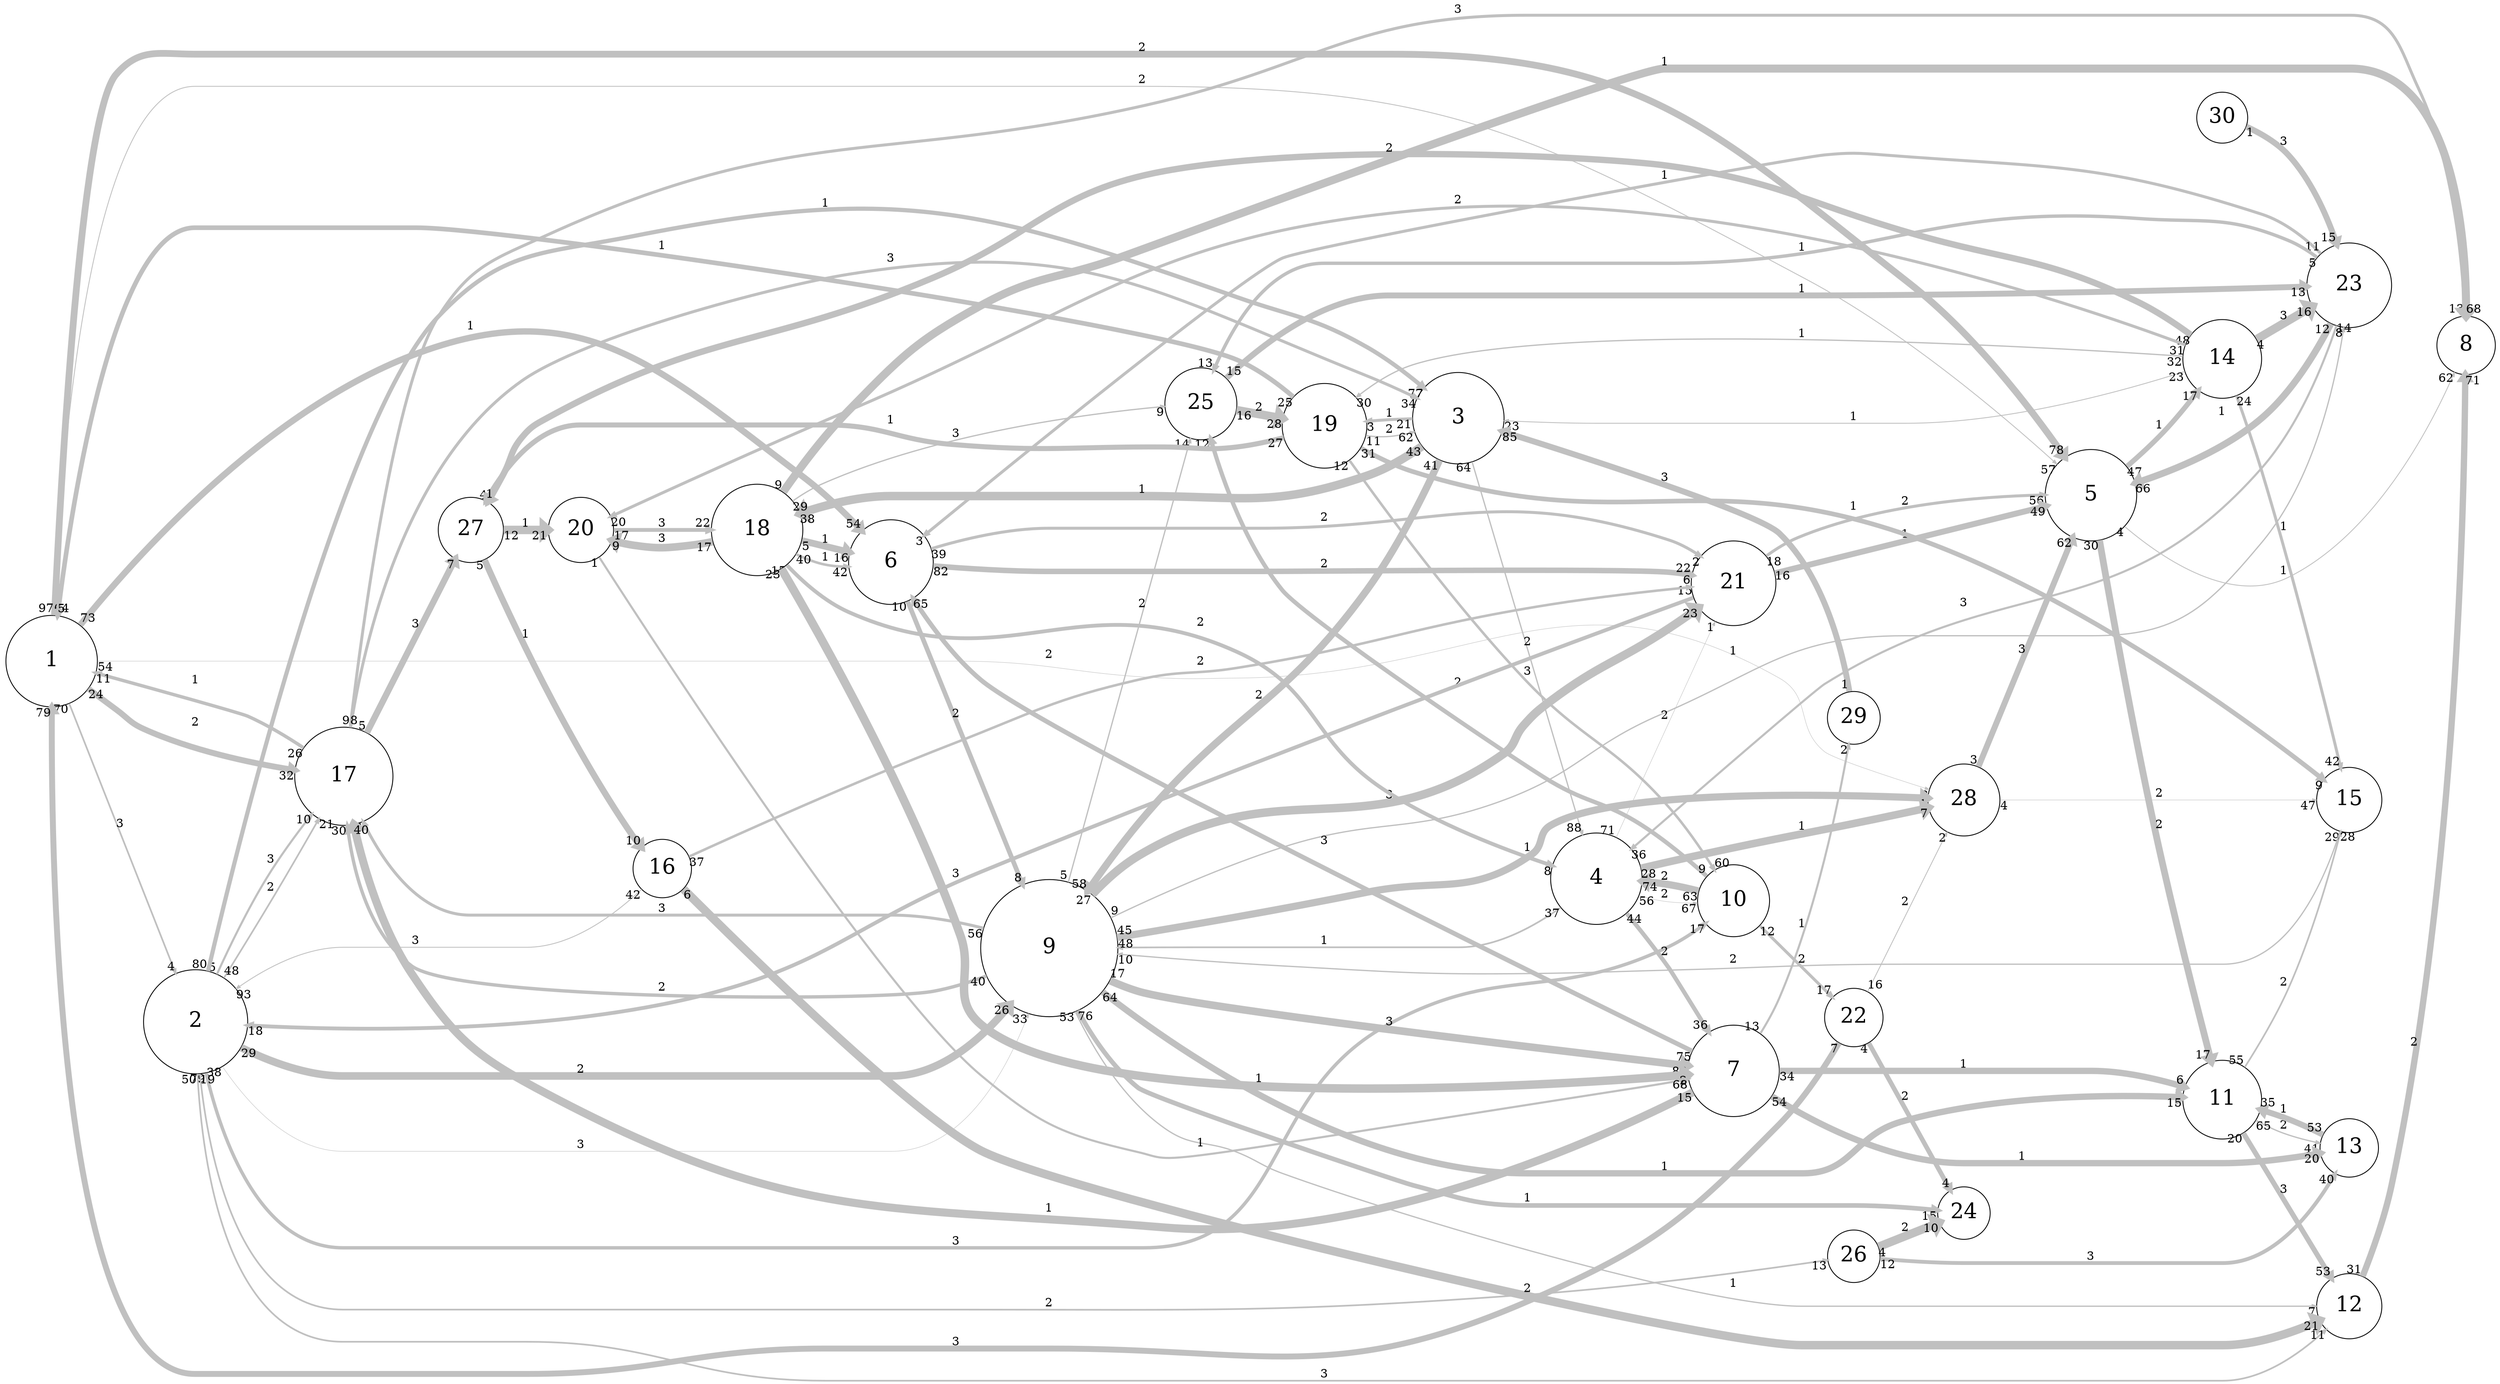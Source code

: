 digraph "" {
	graph [bb="0,0,2737.6,1688.5",
		overlap=false,
		rankdir=LR,
		ratio=0.5,
		scale=1,
		splines=spline
	];
	node [fontsize=25,
		label="\N",
		shape=circle
	];
	edge [arrowsize=0.5,
		splines=true
	];
	0	[height=1.5,
		label=1,
		pos="53.607,837",
		width=1.5];
	1	[height=1.7143,
		label=2,
		pos="212.61,500",
		width=1.7143];
	0 -> 1	[key=0,
		capacity=3,
		color=grey,
		from_pd=69,
		head_lp="188.99,564.05",
		headlabel=4,
		label=3,
		lp="129.61,687.25",
		penwidth=2.0,
		pos="e,185.61,555.8 77.436,788 105.17,728.46 152.01,627.93 182.36,562.78",
		pt=17,
		tail_lp="70.686,779.75",
		taillabel=70,
		to_pd=3];
	4	[height=1.5,
		label=5,
		pos="2292.6,742",
		width=1.5];
	0 -> 4	[key=0,
		capacity=2,
		color=grey,
		from_pd=96,
		head_lp="2234.2,750.42",
		headlabel=78,
		label=2,
		lp="1254.6,869.25",
		penwidth=8.0,
		pos="e,2240.9,758.67 108.02,837 138.39,837 177.13,837 211.61,837 211.61,837 211.61,837 574.61,837 657.42,837 678.14,841.85 760.32,852 \
827.61,860.31 843.19,877.16 910.98,876 1185.8,871.28 1254.2,850.93 1529,855 1651.9,856.82 1683.5,874.22 1805.6,860 1960.9,841.93 \
2138.1,790.91 2229.7,762.22",
		pt=5,
		tail_lp="114.77,828.75",
		taillabel=97,
		to_pd=77];
	0 -> 4	[key=1,
		capacity=2,
		color=grey,
		from_pd=63,
		head_lp="2260.5,685.58",
		headlabel=57,
		label=2,
		lp="1254.6,77.25",
		penwidth=1.0,
		pos="e,2267.2,693.83 53.941,782.63 53.21,605.29 62.922,55 211.61,55 211.61,55 211.61,55 908.61,55 1185.5,55 1256.5,62.608 1529,112 1722.9,\
147.15 1826.3,81.23 1956.6,229 1967.6,241.46 1986.9,513.47 1998.9,525 2030.6,555.59 2160.1,520.49 2196,546 2232.1,571.62 2219.3,\
596.21 2238.6,636 2246.9,653.04 2256.1,671.54 2264.4,688.24",
		pt=19,
		tail_lp="47.191,774.38",
		taillabel=64,
		to_pd=56];
	5	[height=1.3929,
		label=6,
		pos="978.61,715",
		width=1.3929];
	0 -> 5	[key=0,
		capacity=1,
		color=grey,
		from_pd=72,
		head_lp="974.47,657.54",
		headlabel=54,
		label=1,
		lp="513.61,243.25",
		penwidth=7.5,
		pos="e,967.72,665.79 58.977,782.94 67.32,701.99 90.435,546.24 150.89,429 223.96,287.31 293.18,235 452.61,235 452.61,235 452.61,235 634.61,\
235 692.49,235 715.71,232.12 760.32,269 883.12,370.51 941.9,558.19 965.07,654.51",
		pt=6,
		tail_lp="65.727,774.69",
		taillabel=73,
		to_pd=53];
	16	[height=1.6071,
		label=17,
		pos="374.61,1178",
		width=1.6071];
	0 -> 16	[key=0,
		capacity=2,
		color=grey,
		from_pd=23,
		head_lp="312,1186.6",
		headlabel=32,
		label=2,
		lp="212.61,1214.2",
		penwidth=7.0,
		pos="e,318.75,1194.9 59.388,890.95 67.881,974.38 88.373,1129.2 126.23,1168 171.98,1214.9 251.01,1209.5 307.43,1197.4",
		pt=7,
		tail_lp="66.138,899.2",
		taillabel=24,
		to_pd=31];
	27	[height=1.1786,
		label=28,
		pos="2153.6,982",
		width=1.1786];
	0 -> 27	[key=0,
		capacity=2,
		color=grey,
		from_pd=53,
		head_lp="2109,985.58",
		headlabel=8,
		label=2,
		lp="1152.6,1158.2",
		penwidth=0.5,
		pos="e,2112.4,993.83 95.128,871.65 180.57,942.16 388.38,1100.4 595.04,1157 628.1,1166.1 637.89,1157.3 672.18,1157 849.73,1155.3 894.06,\
1151.6 1071.6,1149.5 1089.1,1149.3 1368.6,1149.9 1386,1148 1663.8,1117.6 1988.9,1029.2 2106.9,995.4",
		pt=20,
		tail_lp="101.88,863.4",
		taillabel=54,
		to_pd=7];
	1 -> 16	[key=0,
		capacity=3,
		color=grey,
		from_pd=4,
		head_lp="361.49,1114.9",
		headlabel=10,
		label=3,
		lp="295.61,944.25",
		penwidth=2.5,
		pos="e,354.74,1123.1 223.03,561.14 236.04,642.33 261.43,789.92 292.23,914 309.48,983.48 334.28,1061.7 351.96,1114.8",
		pt=16,
		tail_lp="226.41,569.39",
		taillabel=5,
		to_pd=9];
	1 -> 16	[key=1,
		capacity=2,
		color=grey,
		from_pd=47,
		head_lp="353.59,1113.5",
		headlabel=21,
		label=2,
		lp="295.61,868.25",
		penwidth=2.0,
		pos="e,360.34,1121.8 227.81,560.17 257.88,687.59 327.74,983.64 358.55,1114.2",
		pt=17,
		tail_lp="234.56,568.42",
		taillabel=48,
		to_pd=20];
	2	[height=1.5,
		label=3,
		pos="1600.6,1364",
		width=1.5];
	1 -> 2	[key=0,
		capacity=1,
		color=grey,
		from_pd=79,
		head_lp="1539.6,1351",
		headlabel=77,
		label=1,
		lp="907.61,1554.2",
		penwidth=5.0,
		pos="e,1546.4,1359.3 219.64,561.67 235.16,716.23 277.96,1116.9 316.75,1245 363,1397.8 353,1546 512.61,1546 512.61,1546 512.61,1546 908.61,\
1546 962.54,1546 976.83,1543.6 1028.7,1529 1203.8,1479.8 1226.7,1405.1 1404.5,1367 1447.4,1357.8 1497,1357.1 1535.4,1358.7",
		pt=11,
		tail_lp="212.89,569.92",
		taillabel=80,
		to_pd=76];
	8	[height=2.25,
		label=9,
		pos="1152.6,733",
		width=2.25];
	1 -> 8	[key=0,
		capacity=2,
		color=grey,
		from_pd=28,
		head_lp="1136.4,646.84",
		headlabel=26,
		label=2,
		lp="633.61,508.25",
		penwidth=9.0,
		pos="e,1129.6,655.09 274.77,500 304.58,500 340.97,500 373.61,500 373.61,500 373.61,500 979.61,500 1054.1,500 1100,578.06 1125.4,643.82",
		pt=3,
		tail_lp="281.52,491.75",
		taillabel=29,
		to_pd=25];
	1 -> 8	[key=1,
		capacity=3,
		color=grey,
		from_pd=37,
		head_lp="1098.5,658.98",
		headlabel=33,
		label=3,
		lp="633.61,603.25",
		penwidth=0.5,
		pos="e,1105.2,667.23 257.16,543.05 287.26,568.19 329.67,595 373.61,595 373.61,595 373.61,595 979.61,595 1028.2,595 1070.8,628.88 1101.5,\
663.07",
		pt=20,
		tail_lp="250.41,551.3",
		taillabel=38,
		to_pd=32];
	9	[height=1.1786,
		label=10,
		pos="1902.6,769",
		width=1.1786];
	1 -> 9	[key=0,
		capacity=3,
		color=grey,
		from_pd=78,
		head_lp="1881.6,728.5",
		headlabel=17,
		label=3,
		lp="1050.6,375.25",
		penwidth=4.0,
		pos="e,1874.9,736.75 246.29,448.19 274.75,410.12 319.82,365 373.61,365 373.61,365 373.61,365 979.61,365 1101.5,365 1131.7,379 1253.6,\
379 1253.6,379 1253.6,379 1455.6,379 1560.9,379 1783.1,628.55 1867.8,728.41",
		pt=13,
		tail_lp="239.54,439.94",
		taillabel=79,
		to_pd=16];
	11	[height=1.0714,
		label=12,
		pos="2575.6,164",
		width=1.0714];
	1 -> 11	[key=0,
		capacity=3,
		color=grey,
		from_pd=49,
		head_lp="2555.7,119.35",
		headlabel=11,
		label=3,
		lp="1454.6,8.25",
		penwidth=2.0,
		pos="e,2562.4,127.6 214.31,437.87 218.71,361.34 238.28,232.79 316.75,162 336.33,144.33 946.99,0 1253.6,0 1253.6,0 1253.6,0 2436.6,0 2499.6,\
0 2539.6,71.733 2559.5,120.32",
		pt=17,
		tail_lp="207.56,429.62",
		taillabel=50,
		to_pd=10];
	25	[height=0.85714,
		label=26,
		pos="2033.6,485",
		width=0.85714];
	1 -> 25	[key=0,
		capacity=2,
		color=grey,
		from_pd=18,
		head_lp="2023.7,445.64",
		headlabel=13,
		label=2,
		lp="1152.6,140.25",
		penwidth=2.0,
		pos="e,2030.4,453.89 236.07,442.77 250.32,408.96 270.18,365.87 292.23,330 371.86,200.48 420.57,134 572.61,134 572.61,134 572.61,134 908.61,\
134 1090.4,134 1135.8,126 1317.6,126 1317.6,126 1317.6,126 1526.6,126 1717.9,126 1809.8,20.399 1956.6,143 2002.8,181.62 2023,365.28 \
2029.8,446.37",
		pt=17,
		tail_lp="229.32,434.52",
		taillabel=19,
		to_pd=12];
	7	[height=0.96429,
		label=8,
		pos="2702.6,1144",
		width=0.96429];
	4 -> 7	[key=0,
		capacity=1,
		color=grey,
		from_pd=3,
		head_lp="2709.2,1101",
		headlabel=62,
		label=1,
		lp="2503.6,788.25",
		penwidth=1.0,
		pos="e,2702.5,1109.2 2346.7,744.98 2420.1,752.02 2551.9,775.65 2625.7,855 2690.2,924.18 2701.3,1041.3 2702.4,1103.1",
		pt=19,
		tail_lp="2350.1,736.73",
		taillabel=4,
		to_pd=61];
	10	[height=1.2857,
		label=11,
		pos="2435.6,909",
		width=1.2857];
	4 -> 10	[key=0,
		capacity=2,
		color=grey,
		from_pd=29,
		head_lp="2411.8,865.69",
		headlabel=17,
		label=2,
		lp="2368.6,839.25",
		penwidth=8.0,
		pos="e,2405,873.94 2328.1,782.85 2349.1,807.71 2375.9,839.45 2397.4,864.88",
		pt=5,
		tail_lp="2334.8,791.1",
		taillabel=30,
		to_pd=16];
	13	[height=1.2857,
		label=14,
		pos="2435.6,1353",
		width=1.2857];
	4 -> 13	[key=0,
		capacity=1,
		color=grey,
		from_pd=46,
		head_lp="2417.4,1299.6",
		headlabel=17,
		label=1,
		lp="2368.6,1074.2",
		penwidth=6.0,
		pos="e,2424.2,1307.9 2305.8,794.62 2332.2,909.03 2394.6,1179.6 2421.7,1297",
		pt=9,
		tail_lp="2312.5,802.87",
		taillabel=47,
		to_pd=16];
	5 -> 8	[key=0,
		capacity=2,
		color=grey,
		from_pd=9,
		head_lp="1068.4,716.4",
		headlabel=8,
		label=2,
		lp="1050.6,731.25",
		penwidth=5.5,
		pos="e,1071.8,724.65 1028.9,720.16 1038.9,721.21 1049.8,722.35 1060.8,723.5",
		pt=10,
		tail_lp="1035.6,711.91",
		taillabel=10,
		to_pd=7];
	20	[height=1.3929,
		label=21,
		pos="1902.6,490",
		width=1.3929];
	5 -> 20	[key=0,
		capacity=2,
		color=grey,
		from_pd=38,
		head_lp="1850.3,470.3",
		headlabel=2,
		label=2,
		lp="1454.6,448.25",
		penwidth=3.5,
		pos="e,1853.6,478.55 1007.4,673.67 1053.9,609.42 1154.3,489.84 1276.2,460 1479.9,410.1 1731.9,452.47 1843.6,476.37",
		pt=14,
		tail_lp="1000.7,665.42",
		taillabel=39,
		to_pd=1];
	5 -> 20	[key=1,
		capacity=2,
		color=grey,
		from_pd=81,
		head_lp="1853.6,454.33",
		headlabel=22,
		label=2,
		lp="1454.6,341.25",
		penwidth=6.5,
		pos="e,1860.4,462.58 987.4,665.59 998.11,612.05 1022,526.83 1071.6,471 1139.6,394.46 1178.4,395.55 1276.2,365 1436.7,314.82 1493.2,315.6 \
1654.6,363 1726.7,384.17 1802.5,426.6 1850.8,456.57",
		pt=8,
		tail_lp="994.15,657.34",
		taillabel=82,
		to_pd=21];
	16 -> 0	[key=0,
		capacity=1,
		color=grey,
		from_pd=25,
		head_lp="57.293,898.32",
		headlabel=11,
		label=1,
		lp="212.61,1147.2",
		penwidth=4.0,
		pos="e,64.043,890.07 319.76,1158.6 264.11,1135.9 178.25,1093.5 126.23,1031 95.133,993.64 76.895,941.53 66.612,900.72",
		pt=13,
		tail_lp="313.01,1150.3",
		taillabel=26,
		to_pd=10];
	16 -> 2	[key=0,
		capacity=3,
		color=grey,
		from_pd=8,
		head_lp="1582.5,1420.6",
		headlabel=34,
		label=3,
		lp="978.61,1516.2",
		penwidth=3.5,
		pos="e,1575.8,1412.4 377.97,1236.1 384.87,1320.5 411.41,1467 512.61,1467 512.61,1467 512.61,1467 726.61,1467 1072.5,1467 1193.7,1636.4 \
1504.7,1485 1532.6,1471.5 1554.6,1445.4 1570.4,1420.9",
		pt=14,
		tail_lp="374.6,1244.4",
		taillabel=9,
		to_pd=33];
	16 -> 7	[key=0,
		capacity=3,
		color=grey,
		from_pd=7,
		head_lp="2692.2,1187",
		headlabel=13,
		label=3,
		lp="1600.6,1680.2",
		penwidth=3.5,
		pos="e,2698.9,1178.7 417.56,1216.9 423.48,1224.3 428.79,1232.5 432.46,1241 481.39,1354.4 389.14,1507 512.61,1507 512.61,1507 512.61,1507 \
726.61,1507 809.93,1507 823.12,1547.9 904.23,1567 1241.1,1646.3 1329.6,1673 1675.6,1673 1675.6,1673 1675.6,1673 2576.6,1673 2639.1,\
1673 2637.6,1614.3 2650,1553 2676.3,1422 2691.7,1264.5 2698.1,1188.9",
		pt=14,
		tail_lp="414.18,1208.7",
		taillabel=8,
		to_pd=12];
	26	[height=1.0714,
		label=27,
		pos="513.61,1388",
		width=1.0714];
	16 -> 26	[key=0,
		capacity=3,
		color=grey,
		from_pd=4,
		head_lp="479,1356.8",
		headlabel=7,
		label=3,
		lp="453.61,1347.2",
		penwidth=7.5,
		pos="e,482.38,1365 395.77,1232.2 408.71,1263.1 427.36,1301.6 450.23,1332 456.99,1341 465.34,1349.6 473.71,1357.3",
		pt=6,
		tail_lp="399.14,1240.5",
		taillabel=5,
		to_pd=6];
	27 -> 4	[key=0,
		capacity=3,
		color=grey,
		from_pd=2,
		head_lp="2271.8,796.84",
		headlabel=62,
		label=3,
		lp="2217.6,885.25",
		penwidth=7.0,
		pos="e,2265,788.59 2175.6,945.29 2197.9,906.22 2233.4,843.92 2259.3,798.57",
		pt=7,
		tail_lp="2172.2,937.04",
		taillabel=3,
		to_pd=61];
	14	[height=1.0714,
		label=15,
		pos="2575.6,1453",
		width=1.0714];
	27 -> 14	[key=0,
		capacity=2,
		color=grey,
		from_pd=3,
		head_lp="2530.2,1443.5",
		headlabel=47,
		label=2,
		lp="2368.6,1403.2",
		penwidth=0.5,
		pos="e,2536.9,1451.7 2181,1014.8 2186.7,1023.3 2192.2,1032.6 2196,1042 2214,1085.8 2196.6,1103 2214.2,1147 2266.2,1276.7 2274.8,1328.1 \
2389.3,1408 2431.8,1437.6 2491.6,1447.9 2531.6,1451.3",
		pt=20,
		tail_lp="2177.6,1023",
		taillabel=4,
		to_pd=46];
	2 -> 8	[key=0,
		capacity=2,
		color=grey,
		from_pd=40,
		head_lp="1193.8,815.11",
		headlabel=58,
		label=2,
		lp="1382.6,1101.2",
		penwidth=8.5,
		pos="e,1187,806.86 1566.9,1321.2 1525.5,1267.2 1451.7,1172 1386,1092.5 1338.5,1035.1 1318.2,1027.5 1276.2,966 1244.2,919.19 1214.4,863.03 \
1192.2,817.58",
		pt=4,
		tail_lp="1573.7,1312.9",
		taillabel=41,
		to_pd=57];
	3	[height=1.5,
		label=4,
		pos="1751.6,797",
		width=1.5];
	2 -> 3	[key=0,
		capacity=2,
		color=grey,
		from_pd=63,
		head_lp="1729.7,857.51",
		headlabel=88,
		label=2,
		lp="1676.6,1095.2",
		penwidth=1.5,
		pos="e,1736.5,849.26 1615,1311.5 1629.3,1255.7 1652.7,1164.8 1673.2,1086.5 1694.2,1006.7 1718.9,914.71 1734.6,856.23",
		pt=18,
		tail_lp="1621.8,1303.3",
		taillabel=64,
		to_pd=87];
	17	[height=1.5,
		label=18,
		pos="831.61,1024",
		width=1.5];
	2 -> 17	[key=0,
		capacity=1,
		color=grey,
		from_pd=42,
		head_lp="887.07,1056.3",
		headlabel=38,
		label=1,
		lp="1254.6,1259.2",
		penwidth=10.0,
		pos="e,880.32,1048.1 1553.2,1337.9 1545.2,1334 1537,1330.2 1529,1327 1420.6,1284.2 1386.2,1295.5 1276.2,1257 1182.9,1224.4 1156.2,1221.1 \
1071.6,1170 1050.6,1157.3 1049,1148.9 1028.7,1135 984.42,1104.7 931.23,1075 891.43,1053.9",
		pt=1,
		tail_lp="1546.4,1329.6",
		taillabel=43,
		to_pd=37];
	18	[height=1.3929,
		label=19,
		pos="1454.6,1426",
		width=1.3929];
	2 -> 18	[key=0,
		capacity=1,
		color=grey,
		from_pd=20,
		head_lp="1490.7,1402.6",
		headlabel=3,
		label=1,
		lp="1525.6,1386.2",
		penwidth=3.5,
		pos="e,1494.1,1394.4 1546.7,1370.7 1538.3,1372.7 1529.9,1375.2 1522.2,1378.5 1515.6,1381.3 1508.9,1384.9 1502.6,1388.8",
		pt=14,
		tail_lp="1539.9,1379",
		taillabel=21,
		to_pd=2];
	8 -> 16	[key=0,
		capacity=3,
		color=grey,
		from_pd=55,
		head_lp="397.12,1117.7",
		headlabel=3,
		label=3,
		lp="725.61,910.25",
		penwidth=3.5,
		pos="e,400.5,1125.9 1091.1,785.79 1045.1,822.4 978.42,868.34 910.98,890 765.8,936.63 703.23,855.41 570.23,930 494.07,972.72 437.24,1058.5 \
405.23,1117.1",
		pt=14,
		tail_lp="1097.8,777.54",
		taillabel=56,
		to_pd=2];
	8 -> 16	[key=1,
		capacity=2,
		color=grey,
		from_pd=39,
		head_lp="378.87,1112.6",
		headlabel=30,
		label=2,
		lp="725.61,878.25",
		penwidth=4.0,
		pos="e,385.62,1120.8 1075.5,759.1 1060,764.19 1043.9,769.38 1028.7,774 580.08,910.83 515.59,899.09 475.04,938 427.01,984.08 401.31,1056.8 \
388.16,1110.1",
		pt=13,
		tail_lp="1068.7,767.35",
		taillabel=40,
		to_pd=29];
	8 -> 27	[key=0,
		capacity=1,
		color=grey,
		from_pd=44,
		head_lp="2108.9,962.94",
		headlabel=1,
		label=1,
		lp="1676.6,962.25",
		penwidth=8.5,
		pos="e,2112.2,971.19 1221.4,776.49 1231.2,782.05 1241.4,787.4 1251.2,792 1492.8,904.61 1560.1,961 1826.6,961 1826.6,961 1826.6,961 2034.6,\
961 2056.4,961 2080.2,964.53 2100.6,968.69",
		pt=4,
		tail_lp="1228.1,784.74",
		taillabel=45,
		to_pd=0];
	8 -> 11	[key=0,
		capacity=1,
		color=grey,
		from_pd=52,
		head_lp="2533.6,159.95",
		headlabel=7,
		label=1,
		lp="1902.6,272.25",
		penwidth=1.5,
		pos="e,2537,168.2 1183.6,657.94 1209.6,596.55 1247.6,516.63 1276.2,496 1359.6,435.84 1409,497.47 1504.7,460 1525.6,451.85 1527.5,443.68 \
1546.6,432 1677.7,351.76 1703,312.67 1848.6,263.5 2078.6,185.83 2148.6,217.54 2389.3,186 2437.4,179.7 2492.6,173.25 2530.2,168.97",
		pt=18,
		tail_lp="1176.8,649.69",
		taillabel=53,
		to_pd=6];
	6	[height=1.5,
		label=7,
		pos="1902.6,1159",
		width=1.5];
	8 -> 6	[key=0,
		capacity=3,
		color=grey,
		from_pd=16,
		head_lp="1843.7,1135.5",
		headlabel=83,
		label=3,
		lp="1525.6,986.25",
		penwidth=9.0,
		pos="e,1850.4,1143.8 1206.8,793.81 1224.9,816.59 1244,843.42 1258,870 1270,892.77 1257.1,907.66 1276.2,925 1340,983.1 1585.8,959.93 1654.6,\
1012 1668.3,1022.4 1660.8,1034.1 1673.2,1046 1720.4,1091.2 1789.1,1121.9 1838.9,1139.7",
		pt=3,
		tail_lp="1213.6,785.56",
		taillabel=17,
		to_pd=82];
	8 -> 20	[key=0,
		capacity=3,
		color=grey,
		from_pd=26,
		head_lp="1848.1,498.37",
		headlabel=23,
		label=3,
		lp="1525.6,629.25",
		penwidth=10.0,
		pos="e,1854.8,506.62 1231.2,711.45 1270.3,700.37 1318.3,686.41 1361,673 1537.5,617.62 1744.1,545.68 1843,510.79",
		pt=1,
		tail_lp="1237.9,719.7",
		taillabel=27,
		to_pd=22];
	8 -> 10	[key=0,
		capacity=1,
		color=grey,
		from_pd=63,
		head_lp="2382.2,902.91",
		headlabel=15,
		label=1,
		lp="1827.6,930.25",
		penwidth=7.5,
		pos="e,2389,911.16 1230.2,757.9 1388.3,809.22 1737.2,922 1750.6,922 1750.6,922 1750.6,922 1978.6,922 2122.1,922 2291,915.49 2377.4,911.68",
		pt=6,
		tail_lp="1236.9,749.65",
		taillabel=64,
		to_pd=14];
	22	[height=1.3929,
		label=23,
		pos="2575.6,404",
		width=1.3929];
	8 -> 22	[key=0,
		capacity=1,
		color=grey,
		from_pd=8,
		head_lp="2545.9,352.75",
		headlabel=8,
		label=1,
		lp="1902.6,320.25",
		penwidth=1.5,
		pos="e,2549.2,361 1182.4,657.7 1202.4,615.29 1233.3,564.98 1276.2,535 1361.2,475.62 1403.6,510.91 1504.7,488 1515.6,485.55 1518.4,485.46 \
1529,482 1592.7,461.05 1751.9,401.18 1805.6,361 1828.9,343.55 1823.6,326.42 1848.6,311.5 1898.7,281.67 1918.3,283 1976.6,283 1976.6,\
283 1976.6,283 2436.6,283 2482.7,283 2520.8,321.62 2545.1,355.23",
		pt=18,
		tail_lp="1185.7,649.45",
		taillabel=9,
		to_pd=7];
	23	[height=0.85714,
		label=24,
		pos="2153.6,586",
		width=0.85714];
	8 -> 23	[key=0,
		capacity=1,
		color=grey,
		from_pd=75,
		head_lp="2115.7,580.58",
		headlabel=15,
		label=1,
		lp="1676.6,640.25",
		penwidth=5.5,
		pos="e,2122.4,588.83 1223.5,693.59 1240.3,685.59 1258.5,678.09 1276.2,673 1320.4,660.24 1333.4,666.85 1379.2,662 1442.8,655.28 1458.7,\
653.41 1522.2,647 1744.3,624.61 2010.5,599.38 2111.2,589.89",
		pt=10,
		tail_lp="1230.3,685.34",
		taillabel=76,
		to_pd=14];
	24	[height=1.1786,
		label=25,
		pos="1318.6,586",
		width=1.1786];
	8 -> 24	[key=0,
		capacity=2,
		color=grey,
		from_pd=4,
		head_lp="1274.6,598.68",
		headlabel=14,
		label=2,
		lp="1254.6,637.25",
		penwidth=1.5,
		pos="e,1281.3,606.93 1206.2,671.58 1220.1,656.75 1235.7,641.45 1251.2,628.5 1258.7,622.24 1267.2,616.16 1275.6,610.65",
		pt=18,
		tail_lp="1202.8,663.33",
		taillabel=5,
		to_pd=13];
	9 -> 3	[key=0,
		capacity=2,
		color=grey,
		from_pd=62,
		head_lp="1806,762.62",
		headlabel=74,
		label=2,
		lp="1827.6,771.25",
		penwidth=8.5,
		pos="e,1799.3,770.87 1860.7,760.9 1848.8,759.8 1835.9,759.83 1824.2,762.5 1819.7,763.54 1815.1,764.91 1810.5,766.51",
		pt=4,
		tail_lp="1854,752.65",
		taillabel=63,
		to_pd=73];
	9 -> 24	[key=0,
		capacity=2,
		color=grey,
		from_pd=8,
		head_lp="1332.5,631.75",
		headlabel=12,
		label=2,
		lp="1600.6,719.25",
		penwidth=5.0,
		pos="e,1339.3,623.5 1863.1,752.69 1819.1,735.53 1744.5,711 1677.6,711 1453.6,711 1453.6,711 1453.6,711 1406,711 1368.3,668.3 1345.1,632.81",
		pt=11,
		tail_lp="1859.8,744.44",
		taillabel=9,
		to_pd=11];
	21	[height=0.96429,
		label=22,
		pos="2033.6,737",
		width=0.96429];
	9 -> 21	[key=0,
		capacity=2,
		color=grey,
		from_pd=11,
		head_lp="1992.9,753.43",
		headlabel=17,
		label=2,
		lp="1977.6,760.25",
		penwidth=3.5,
		pos="e,1999.6,745.18 1944.1,758.96 1958.6,755.36 1975,751.28 1989.8,747.63",
		pt=14,
		tail_lp="1950.8,750.71",
		taillabel=12,
		to_pd=16];
	11 -> 7	[key=0,
		capacity=2,
		color=grey,
		from_pd=30,
		head_lp="2693.7,1100.8",
		headlabel=71,
		label=2,
		lp="2646.6,505.25",
		penwidth=7.5,
		pos="e,2700.4,1109.1 2588.5,200.67 2599.9,236.94 2616.5,294.22 2625.7,345 2677.2,627.92 2695,973.95 2700,1097.5",
		pt=6,
		tail_lp="2581.8,208.92",
		taillabel=31,
		to_pd=70];
	12	[height=0.96429,
		label=13,
		pos="2575.6,899",
		width=0.96429];
	25 -> 12	[key=0,
		capacity=3,
		color=grey,
		from_pd=11,
		head_lp="2562.8,861.59",
		headlabel=40,
		label=3,
		lp="2292.6,624.25",
		penwidth=4.5,
		pos="e,2556,869.84 2064.7,483.82 2103.6,483.67 2172.2,488.21 2221,518 2371.8,610.07 2498.8,784.17 2550.2,860.97",
		pt=12,
		tail_lp="2071.5,475.57",
		taillabel=12,
		to_pd=39];
	25 -> 23	[key=0,
		capacity=2,
		color=grey,
		from_pd=3,
		head_lp="2122.9,558.09",
		headlabel=10,
		label=2,
		lp="2089.6,541.25",
		penwidth=10.0,
		pos="e,2129.6,566.34 2057.6,504.71 2075.4,519.94 2100.3,541.2 2120.1,558.16",
		pt=1,
		tail_lp="2061,512.96",
		taillabel=4,
		to_pd=9];
	3 -> 27	[key=0,
		capacity=1,
		color=grey,
		from_pd=27,
		head_lp="2112.9,953.01",
		headlabel=7,
		label=1,
		lp="1977.6,903.25",
		penwidth=9.0,
		pos="e,2116.3,961.26 1802,817.48 1868.7,845.53 1991.2,898.23 2093,949 2097.2,951.08 2101.4,953.3 2105.7,955.57",
		pt=3,
		tail_lp="1808.7,825.73",
		taillabel=28,
		to_pd=6];
	3 -> 8	[key=0,
		capacity=1,
		color=grey,
		from_pd=36,
		head_lp="1240.3,733.31",
		headlabel=48,
		label=1,
		lp="1454.6,779.25",
		penwidth=2.0,
		pos="e,1233.5,741.56 1697.6,791.32 1594.7,780.29 1367,755.88 1241.3,742.4",
		pt=17,
		tail_lp="1690.9,799.57",
		taillabel=37,
		to_pd=47];
	3 -> 9	[key=0,
		capacity=2,
		color=grey,
		from_pd=55,
		head_lp="1854,768.42",
		headlabel=67,
		label=2,
		lp="1827.6,791.25",
		penwidth=0.5,
		pos="e,1860.8,776.67 1805.1,787.13 1821.5,784.04 1839.5,780.67 1855.5,777.67",
		pt=20,
		tail_lp="1811.9,778.88",
		taillabel=56,
		to_pd=66];
	3 -> 6	[key=0,
		capacity=2,
		color=grey,
		from_pd=43,
		head_lp="1887.8,1100.7",
		headlabel=36,
		label=2,
		lp="1827.6,986.25",
		penwidth=5.0,
		pos="e,1881,1109 1773.2,846.95 1800.3,912.77 1847.9,1028.4 1876.9,1098.9",
		pt=11,
		tail_lp="1766.4,855.2",
		taillabel=44,
		to_pd=35];
	3 -> 20	[key=0,
		capacity=2,
		color=grey,
		from_pd=70,
		head_lp="1883.1,543.28",
		headlabel=1,
		label=2,
		lp="1827.6,652.25",
		penwidth=0.5,
		pos="e,1879.8,535.03 1776.1,748.69 1803.7,691.82 1849.3,597.81 1877.3,540.15",
		pt=20,
		tail_lp="1782.8,740.44",
		taillabel=71,
		to_pd=0];
	17 -> 5	[key=0,
		capacity=1,
		color=grey,
		from_pd=4,
		head_lp="949.59,768.57",
		headlabel=16,
		label=1,
		lp="907.61,878.25",
		penwidth=8.0,
		pos="e,956.34,760.32 855.42,975.38 881.48,919.86 924.02,829.19 951.41,770.83",
		pt=5,
		tail_lp="852.05,967.13",
		taillabel=5,
		to_pd=15];
	17 -> 5	[key=1,
		capacity=1,
		color=grey,
		from_pd=39,
		head_lp="968.61,770.93",
		headlabel=42,
		label=1,
		lp="907.61,910.25",
		penwidth=3.0,
		pos="e,961.86,762.68 861.56,978.82 877.26,953.31 896.38,920.51 910.98,890 929.49,851.35 946.6,806.1 958.85,771.29",
		pt=15,
		tail_lp="868.31,970.57",
		taillabel=40,
		to_pd=41];
	17 -> 3	[key=0,
		capacity=2,
		color=grey,
		from_pd=14,
		head_lp="1695.8,818.99",
		headlabel=8,
		label=2,
		lp="1318.6,926.25",
		penwidth=4.5,
		pos="e,1699.2,810.74 884.66,1011.7 1000.6,984.25 1288.6,915.61 1529,855 1583,841.39 1644.2,825.32 1688.6,813.56",
		pt=12,
		tail_lp="891.41,1003.5",
		taillabel=15,
		to_pd=7];
	17 -> 6	[key=0,
		capacity=1,
		color=grey,
		from_pd=22,
		head_lp="1846.8,1164.6",
		headlabel=2,
		label=1,
		lp="1382.6,1136.2",
		penwidth=10.0,
		pos="e,1850.2,1172.9 884.96,1035.1 1019.2,1063.1 1387.2,1136.6 1697.6,1170 1756.6,1176.4 1772.1,1183 1831,1176 1833.2,1175.7 1835.5,1175.4 \
1837.8,1175.1",
		pt=1,
		tail_lp="891.71,1026.8",
		taillabel=23,
		to_pd=1];
	17 -> 7	[key=0,
		capacity=1,
		color=grey,
		from_pd=8,
		head_lp="2706.8,1187.3",
		headlabel=68,
		label=1,
		lp="1827.6,1599.2",
		penwidth=9.5,
		pos="e,2700.1,1179.1 869.06,1062.9 886.42,1080.7 907.86,1101.6 928.46,1119 988.21,1169.3 1004.9,1180.4 1071.6,1221 1140.7,1263 1171.6,\
1252 1233.6,1304 1329.9,1384.6 1299.8,1459.6 1404.5,1529 1449.5,1558.8 1469.1,1549.5 1522.2,1559 1658.1,1583.3 1694,1575.1 1831,\
1591.5 1945.7,1605.2 1973.1,1626 2088.6,1626 2088.6,1626 2088.6,1626 2576.6,1626 2665.8,1626 2692.4,1312.5 2699.4,1191.2",
		pt=2,
		tail_lp="865.68,1071.2",
		taillabel=9,
		to_pd=67];
	17 -> 24	[key=0,
		capacity=3,
		color=grey,
		from_pd=28,
		head_lp="1272.8,572.03",
		headlabel=9,
		label=3,
		lp="1050.6,602.25",
		penwidth=1.5,
		pos="e,1276.2,580.28 839.46,970.28 852.25,878.77 882.69,698.39 928.46,656 1022.8,568.63 1187.5,571.65 1269,579.55",
		pt=18,
		tail_lp="832.71,962.03",
		taillabel=29,
		to_pd=8];
	19	[height=1.0714,
		label=20,
		pos="633.61,1109",
		width=1.0714];
	17 -> 19	[key=0,
		capacity=3,
		color=grey,
		from_pd=16,
		head_lp="670.97,1098.5",
		headlabel=9,
		label=3,
		lp="725.61,1087.2",
		penwidth=9.0,
		pos="e,667.59,1090.2 780.18,1041.9 753.33,1051.9 719.94,1065 690.89,1078.5 686.7,1080.4 682.39,1082.6 678.1,1084.7",
		pt=3,
		tail_lp="773.43,1033.7",
		taillabel=17,
		to_pd=8];
	18 -> 0	[key=0,
		capacity=1,
		color=grey,
		from_pd=24,
		head_lp="51.047,899.72",
		headlabel=5,
		label=1,
		lp="725.61,1594.2",
		penwidth=5.5,
		pos="e,54.422,891.47 1409.3,1448.4 1318.1,1492.5 1101.6,1586 908.61,1586 211.61,1586 211.61,1586 211.61,1586 72.594,1586 55.942,1085.5 \
54.495,902.78",
		pt=10,
		tail_lp="1402.6,1456.7",
		taillabel=25,
		to_pd=4];
	18 -> 2	[key=0,
		capacity=2,
		color=grey,
		from_pd=10,
		head_lp="1543.9,1393.9",
		headlabel=62,
		label=2,
		lp="1525.6,1405.2",
		penwidth=1.5,
		pos="e,1550.6,1385.6 1501.4,1406.8 1510.6,1402.9 1520.1,1398.8 1529,1395 1533.9,1392.9 1539,1390.7 1544.2,1388.4",
		pt=18,
		tail_lp="1508.2,1398.5",
		taillabel=11,
		to_pd=61];
	18 -> 9	[key=0,
		capacity=3,
		color=grey,
		from_pd=11,
		head_lp="1895.5,817.56",
		headlabel=60,
		label=3,
		lp="1676.6,1159.2",
		penwidth=3.0,
		pos="e,1888.8,809.31 1484.5,1385.4 1502.2,1360.8 1525.4,1328.9 1546.6,1301 1669.7,1138.9 1728.3,1117.8 1831,942 1854.1,902.36 1873.3,\
853.69 1885.8,818.07",
		pt=15,
		tail_lp="1477.7,1377.2",
		taillabel=12,
		to_pd=59];
	18 -> 14	[key=0,
		capacity=1,
		color=grey,
		from_pd=30,
		head_lp="2534,1468.1",
		headlabel=9,
		label=1,
		lp="2033.6,1507.2",
		penwidth=5.5,
		pos="e,2537.4,1459.8 1499.8,1448.3 1507.2,1451.5 1514.8,1454.6 1522.2,1457 1532.7,1460.5 1535.7,1460.3 1546.6,1462 1703.4,1486.2 1743,\
1499 1901.6,1499 1901.6,1499 1901.6,1499 2154.6,1499 2290.1,1499 2448.6,1475.1 2526.5,1461.7",
		pt=10,
		tail_lp="1506.6,1456.6",
		taillabel=31,
		to_pd=8];
	18 -> 26	[key=0,
		capacity=1,
		color=grey,
		from_pd=26,
		head_lp="555.98,1379.8",
		headlabel=1,
		label=1,
		lp="978.61,1396.2",
		penwidth=6.0,
		pos="e,552.6,1388 1404.6,1418.4 1329,1407.3 1179.4,1388 1051.6,1388 632.61,1388 632.61,1388 632.61,1388 610.05,1388 585.07,1388 563.92,\
1388",
		pt=9,
		tail_lp="1397.8,1410.1",
		taillabel=27,
		to_pd=0];
	6 -> 5	[key=0,
		capacity=3,
		color=grey,
		from_pd=74,
		head_lp="1002.5,763.44",
		headlabel=65,
		label=3,
		lp="1454.6,1075.2",
		penwidth=5.5,
		pos="e,1009.3,755.19 1848.5,1161.4 1801.6,1162.1 1731.7,1159.8 1673.2,1144 1535.6,1106.8 1515.9,1059.9 1386,1001 1337.9,979.23 1322.9,\
980.48 1276.2,956 1180.1,905.66 1153.1,894.58 1071.6,823 1051.6,805.45 1032.1,783.49 1016.3,763.97",
		pt=10,
		tail_lp="1841.7,1153.1",
		taillabel=75,
		to_pd=64];
	6 -> 16	[key=0,
		capacity=1,
		color=grey,
		from_pd=14,
		head_lp="438.1,1199.7",
		headlabel=40,
		label=1,
		lp="1152.6,1298.2",
		penwidth=9.5,
		pos="e,431.35,1191.4 1859.1,1191.4 1850.2,1197 1840.6,1202.2 1831,1206 1634,1283.7 1572,1266.6 1361,1284 1015.3,1312.5 602.89,1230.4 \
443.3,1194.2",
		pt=2,
		tail_lp="1852.4,1199.6",
		taillabel=15,
		to_pd=39];
	6 -> 10	[key=0,
		capacity=1,
		color=grey,
		from_pd=33,
		head_lp="2422.7,962.94",
		headlabel=6,
		label=1,
		lp="2153.6,1072.2",
		penwidth=7.5,
		pos="e,2426,954.69 1936.6,1116.5 1960.2,1091.2 1994.5,1064 2032.6,1064 2032.6,1064 2032.6,1064 2293.6,1064 2329,1064 2344.1,1071.8 2372,\
1050 2398.3,1029.3 2413.9,995.23 2422.9,965.73",
		pt=6,
		tail_lp="1943.4,1108.3",
		taillabel=34,
		to_pd=5];
	6 -> 12	[key=0,
		capacity=1,
		color=grey,
		from_pd=53,
		head_lp="2567.2,942.26",
		headlabel=20,
		label=1,
		lp="2217.6,1135.2",
		penwidth=7.5,
		pos="e,2574,934.01 1956.3,1150.3 2018.4,1140.8 2124.7,1127 2216.6,1127 2216.6,1127 2216.6,1127 2436.6,1127 2468.5,1127 2483.2,1134.3 \
2507,1113 2554.6,1070.4 2568.9,994.55 2573.1,945.55",
		pt=6,
		tail_lp="1963.1,1142",
		taillabel=54,
		to_pd=19];
	28	[height=0.78211,
		label=29,
		pos="2033.6,1260",
		width=0.78211];
	6 -> 28	[key=0,
		capacity=1,
		color=grey,
		from_pd=12,
		head_lp="2007.5,1234.8",
		headlabel=2,
		label=1,
		lp="1977.6,1227.2",
		penwidth=2.5,
		pos="e,2010.9,1243 1945.8,1192.1 1965,1207.1 1987.2,1224.5 2004.4,1237.9",
		pt=16,
		tail_lp="1952.6,1200.3",
		taillabel=13,
		to_pd=1];
	20 -> 1	[key=0,
		capacity=3,
		color=grey,
		from_pd=14,
		head_lp="242.93,434.49",
		headlabel=18,
		label=3,
		lp="1050.6,222.25",
		penwidth=4.5,
		pos="e,236.18,442.74 1879.7,445.31 1855.1,395.93 1817.2,322.14 1805.6,313 1697,226.94 1642.1,249.38 1504.7,231 1039.2,168.69 916.51,244.38 \
450.23,301 378.21,309.74 335.53,283.79 292.23,342 271.7,369.6 254.06,403.38 240.72,432.61",
		pt=12,
		tail_lp="1886.4,437.06",
		taillabel=15,
		to_pd=17];
	20 -> 4	[key=0,
		capacity=2,
		color=grey,
		from_pd=17,
		head_lp="2233.5,719.65",
		headlabel=56,
		label=2,
		lp="2089.6,647.25",
		penwidth=3.5,
		pos="e,2240.2,727.9 1943.3,519.59 1995.3,558.63 2081.4,624.11 2093,638.5 2104.6,652.92 2097.4,663.58 2111.2,676 2129.3,692.36 2185.6,\
711.57 2230.5,725.03",
		pt=14,
		tail_lp="1950,511.34",
		taillabel=18,
		to_pd=55];
	20 -> 4	[key=1,
		capacity=1,
		color=grey,
		from_pd=15,
		head_lp="2231.8,731.99",
		headlabel=49,
		label=1,
		lp="2089.6,707.25",
		penwidth=7.0,
		pos="e,2238.5,740.24 1930,532.1 1964.7,583.39 2030.8,668.24 2111.2,709 2147.1,727.2 2191.5,735.47 2227.2,739.19",
		pt=7,
		tail_lp="1936.8,540.35",
		taillabel=16,
		to_pd=48];
	10 -> 11	[key=0,
		capacity=3,
		color=grey,
		from_pd=19,
		head_lp="2535.2,191.22",
		headlabel=53,
		label=3,
		lp="2503.6,236.25",
		penwidth=6.0,
		pos="e,2541.9,182.97 2444.7,863.36 2455,803.21 2472.7,694.03 2481.9,600 2485.9,558.76 2482,264.69 2500.2,227.5 2507.6,212.52 2520.3,199.68 \
2533.1,189.55",
		pt=9,
		tail_lp="2451.5,855.11",
		taillabel=20,
		to_pd=52];
	10 -> 12	[key=0,
		capacity=2,
		color=grey,
		from_pd=64,
		head_lp="2535.6,918.26",
		headlabel=41,
		label=2,
		lp="2503.6,927.25",
		penwidth=1.5,
		pos="e,2542.3,910.01 2481.3,918.28 2489.8,919.04 2498.7,919.14 2507,918 2516.3,916.71 2526.2,914.47 2535.4,911.97",
		pt=18,
		tail_lp="2488,926.53",
		taillabel=65,
		to_pd=40];
	10 -> 14	[key=0,
		capacity=2,
		color=grey,
		from_pd=54,
		head_lp="2558.4,1407.4",
		headlabel=29,
		label=2,
		lp="2503.6,1189.2",
		penwidth=2.0,
		pos="e,2565.1,1415.7 2448,953.98 2474,1056.3 2537.2,1305.6 2563.2,1408",
		pt=17,
		tail_lp="2454.8,962.23",
		taillabel=55,
		to_pd=28];
	13 -> 2	[key=0,
		capacity=1,
		color=grey,
		from_pd=22,
		head_lp="1661.7,1355",
		headlabel=23,
		label=1,
		lp="2033.6,1366.2",
		penwidth=1.0,
		pos="e,1655,1363.3 2389,1353.6 2248,1355.5 1819.9,1361.1 1661.4,1363.2",
		pt=19,
		tail_lp="2382.2,1345.4",
		taillabel=23,
		to_pd=22];
	13 -> 18	[key=0,
		capacity=1,
		color=grey,
		from_pd=31,
		head_lp="1510.3,1430.3",
		headlabel=30,
		label=1,
		lp="1977.6,1459.2",
		penwidth=1.5,
		pos="e,1503.6,1438.6 2395.3,1376.2 2342.5,1405.2 2244.7,1451 2154.6,1451 1599.6,1451 1599.6,1451 1599.6,1451 1569.9,1451 1537.3,1445.8 \
1510.6,1440.1",
		pt=18,
		tail_lp="2388.6,1384.5",
		taillabel=32,
		to_pd=29];
	13 -> 22	[key=0,
		capacity=3,
		color=grey,
		from_pd=3,
		head_lp="2563.6,462.5",
		headlabel=16,
		label=3,
		lp="2503.6,906.25",
		penwidth=10.0,
		pos="e,2570.4,454.25 2440.3,1306.6 2447.6,1223.7 2466,1044.9 2500.2,897.5 2502.4,888.16 2504.8,886.34 2507,877 2540.9,731.98 2560.5,557.7 \
2569.2,466.55",
		pt=1,
		tail_lp="2436.9,1298.3",
		taillabel=4,
		to_pd=15];
	13 -> 14	[key=0,
		capacity=1,
		color=grey,
		from_pd=23,
		head_lp="2537.3,1422.6",
		headlabel=42,
		label=1,
		lp="2503.6,1411.2",
		penwidth=3.5,
		pos="e,2544.1,1430.9 2473.6,1379.8 2492.9,1393.8 2516.4,1410.8 2536,1425",
		pt=14,
		tail_lp="2480.3,1371.5",
		taillabel=24,
		to_pd=41];
	13 -> 19	[key=0,
		capacity=2,
		color=grey,
		from_pd=30,
		head_lp="679.11,1114.6",
		headlabel=20,
		label=2,
		lp="1600.6,1049.2",
		penwidth=3.5,
		pos="e,672.36,1106.4 2399,1324.5 2309.9,1255.2 2067.4,1079.2 1831,1018 1690.1,981.54 1649.8,1033.5 1504.7,1045 1191.2,1069.8 813.89,1096.5 \
682.49,1105.7",
		pt=14,
		tail_lp="2392.2,1316.2",
		taillabel=31,
		to_pd=19];
	13 -> 26	[key=0,
		capacity=2,
		color=grey,
		from_pd=47,
		head_lp="554.72,1405.5",
		headlabel=4,
		label=2,
		lp="1525.6,1635.2",
		penwidth=7.5,
		pos="e,551.35,1397.3 2403.3,1386.4 2387.3,1402.2 2367,1420.5 2346.6,1434 2144.4,1567.8 2072,1585.9 1831,1612 1494.2,1648.5 1401.8,1622.8 \
1071.6,1547 930.75,1514.7 899.37,1492.4 760.32,1453 691.93,1433.6 612.32,1412.9 562.69,1400.2",
		pt=6,
		tail_lp="2410,1394.7",
		taillabel=48,
		to_pd=3];
	12 -> 10	[key=0,
		capacity=1,
		color=grey,
		from_pd=52,
		head_lp="2476.6,869.04",
		headlabel=35,
		label=1,
		lp="2503.6,869.25",
		penwidth=7.0,
		pos="e,2469.9,877.29 2550.3,875.02 2536.2,864.02 2517.7,854.59 2500.2,860.5 2493,862.95 2485.9,866.59 2479.3,870.8",
		pt=7,
		tail_lp="2543.6,866.77",
		taillabel=53,
		to_pd=34];
	28 -> 2	[key=0,
		capacity=3,
		color=grey,
		from_pd=0,
		head_lp="1659.5,1341.2",
		headlabel=85,
		label=3,
		lp="1827.6,1316.2",
		penwidth=7.0,
		pos="e,1652.8,1349.4 2005.9,1265.8 1946.1,1279 1797.1,1312.3 1673.2,1344 1670.2,1344.8 1667.2,1345.6 1664.1,1346.4",
		pt=7,
		tail_lp="2002.5,1257.6",
		taillabel=1,
		to_pd=84];
	22 -> 4	[key=0,
		capacity=1,
		color=grey,
		from_pd=11,
		head_lp="2331.4,690.17",
		headlabel=66,
		label=1,
		lp="2435.6,639.25",
		penwidth=8.0,
		pos="e,2324.7,698.42 2558.7,451.39 2547.4,480.68 2530,517.91 2507,546 2457.1,606.84 2421.7,597.22 2365.2,652 2353.6,663.3 2342.1,676.5 \
2331.9,689.25",
		pt=5,
		tail_lp="2552,459.64",
		taillabel=12,
		to_pd=65];
	22 -> 5	[key=0,
		capacity=1,
		color=grey,
		from_pd=10,
		head_lp="983.39,656.18",
		headlabel=3,
		label=1,
		lp="1827.6,329.25",
		penwidth=3.5,
		pos="e,980.02,664.43 2526.3,414.47 2499.9,419.31 2466.6,424 2436.6,424 2032.6,424 2032.6,424 2032.6,424 1931.9,424 1922.8,361.84 1831,\
320.5 1605.7,219.1 1516.7,229.59 1276.2,286 1179.8,308.6 1136.4,299.2 1071.6,374 1002.7,453.55 984.82,579.76 980.54,654.27",
		pt=14,
		tail_lp="2519.6,422.72",
		taillabel=11,
		to_pd=2];
	22 -> 3	[key=0,
		capacity=3,
		color=grey,
		from_pd=13,
		head_lp="1781.7,765.71",
		headlabel=36,
		label=3,
		lp="2153.6,702.25",
		penwidth=2.5,
		pos="e,1788.4,757.46 2530.8,427.39 2422.9,485.79 2148.4,639.28 2086.2,722 2069.8,743.91 2090.3,764.68 2068.3,781 2067.3,781.73 1996.3,\
794.86 1974.2,772 1956.7,753.84 1977,732.83 1956.6,718 1917.8,689.81 1893.8,701.8 1848.6,718 1828.9,725.08 1810.3,738.15 1794.8,\
751.66",
		pt=16,
		tail_lp="2524.1,435.64",
		taillabel=14,
		to_pd=35];
	22 -> 24	[key=0,
		capacity=1,
		color=grey,
		from_pd=4,
		head_lp="1367.9,580.9",
		headlabel=13,
		label=1,
		lp="1977.6,538.25",
		penwidth=4.0,
		pos="e,1361.1,589.15 2526.3,393.53 2499.9,388.69 2466.6,384 2436.6,384 2088.6,384 2088.6,384 2088.6,384 2040.4,384 2029.2,407.51 1998.9,\
445 1967.5,483.8 1997.2,519.95 1956.6,549 1863.7,615.48 1507.2,598.87 1372,589.89",
		pt=13,
		tail_lp="2522.9,385.28",
		taillabel=5,
		to_pd=12];
	24 -> 18	[key=0,
		capacity=2,
		color=grey,
		from_pd=15,
		head_lp="1452.4,1368.1",
		headlabel=28,
		label=2,
		lp="1382.6,989.25",
		penwidth=10.0,
		pos="e,1445.7,1376.4 1326.3,627.94 1348.2,765.24 1417.8,1201.7 1443.8,1364.3",
		pt=1,
		tail_lp="1319.5,636.19",
		taillabel=16,
		to_pd=27];
	24 -> 22	[key=0,
		capacity=1,
		color=grey,
		from_pd=14,
		head_lp="2532.5,360.93",
		headlabel=13,
		label=1,
		lp="1977.6,336.25",
		penwidth=7.0,
		pos="e,2539.2,369.18 1361,580.4 1425.2,570.97 1552.1,549.29 1654.6,513 1831.9,450.27 1844.6,323 2032.6,323 2032.6,323 2032.6,323 2436.6,\
323 2471.2,323 2504.9,342.22 2530.3,361.93",
		pt=7,
		tail_lp="1367.8,572.15",
		taillabel=15,
		to_pd=12];
	21 -> 0	[key=0,
		capacity=3,
		color=grey,
		from_pd=6,
		head_lp="49.807,774.45",
		headlabel=79,
		label=3,
		lp="1050.6,182.25",
		penwidth=7.0,
		pos="e,56.557,782.7 2020.7,704.32 2007.6,667.33 1986.8,605.04 1974.2,550 1962.3,497.88 1981.7,478.23 1956.6,431 1926.1,373.48 1888.3,\
383.6 1848.6,332 1823.5,299.39 1839.5,273.35 1805.6,250 1666.9,154.46 1220,174 1051.6,174 572.61,174 572.61,174 572.61,174 508.41,\
174 172.36,250.77 150.89,274 84.822,345.48 63.462,638.44 57.093,771.14",
		pt=7,
		tail_lp="2024.1,696.07",
		taillabel=7,
		to_pd=78];
	21 -> 27	[key=0,
		capacity=2,
		color=grey,
		from_pd=15,
		head_lp="2130.9,935.75",
		headlabel=2,
		label=2,
		lp="2089.6,861.25",
		penwidth=1.0,
		pos="e,2134.3,944 2049.6,768.03 2070.3,811.09 2107.9,889.18 2131.5,938.17",
		pt=19,
		tail_lp="2042.8,776.28",
		taillabel=16,
		to_pd=1];
	21 -> 23	[key=0,
		capacity=2,
		color=grey,
		from_pd=3,
		head_lp="2129.1,616.91",
		headlabel=4,
		label=2,
		lp="2089.6,673.25",
		penwidth=5.5,
		pos="e,2132.5,608.66 2054.5,709.04 2069.7,688.09 2091.3,658.86 2111.2,634 2115.6,628.48 2120.4,622.7 2125.2,617.14",
		pt=10,
		tail_lp="2051.2,700.79",
		taillabel=4,
		to_pd=3];
	14 -> 8	[key=0,
		capacity=2,
		color=grey,
		from_pd=27,
		head_lp="1176.6,816.61",
		headlabel=10,
		label=2,
		lp="1902.6,1554.2",
		penwidth=1.5,
		pos="e,1183.3,808.36 2540,1468.6 2522.8,1475.8 2501.6,1483.8 2481.9,1489 2311.9,1533.8 2266.3,1546 2090.6,1546 1524.6,1546 1524.6,1546 \
1524.6,1546 1464.7,1546 1439.6,1533.5 1404.5,1485 1330.1,1382.3 1398.9,1324 1361,1203 1335.3,1120.9 1311.5,1107.5 1276.2,1029 1243.9,\
957.32 1209.9,874.55 1185.9,814.8",
		pt=18,
		tail_lp="2533.3,1460.3",
		taillabel=28,
		to_pd=9];
	19 -> 17	[key=0,
		capacity=3,
		color=grey,
		from_pd=16,
		head_lp="771.16,1007.1",
		headlabel=22,
		label=3,
		lp="725.61,1038.2",
		penwidth=4.5,
		pos="e,777.91,1015.4 650.28,1073.7 659.57,1057.2 673.05,1039.2 690.89,1029.5 713.75,1017.1 741.95,1014.1 767.02,1014.8",
		pt=12,
		tail_lp="643.53,1065.5",
		taillabel=17,
		to_pd=21];
	19 -> 6	[key=0,
		capacity=1,
		color=grey,
		from_pd=0,
		head_lp="1847.5,1175.5",
		headlabel=68,
		label=1,
		lp="1318.6,1193.2",
		penwidth=2.5,
		pos="e,1854.3,1183.7 671.41,1118.8 677.87,1120.4 684.56,1121.8 690.89,1123 858.53,1154.1 901.62,1157 1071.6,1170 1349.1,1191.3 1419.3,\
1182.6 1697.6,1189 1756.9,1190.4 1773,1203.5 1831,1191 1836.1,1189.9 1841.2,1188.4 1846.4,1186.6",
		pt=16,
		tail_lp="674.78,1127.1",
		taillabel=1,
		to_pd=67];
	26 -> 19	[key=0,
		capacity=1,
		color=grey,
		from_pd=11,
		head_lp="610.85,1152.7",
		headlabel=21,
		label=1,
		lp="573.61,1257.2",
		penwidth=10.0,
		pos="e,617.6,1144.5 529.55,1352.7 550.68,1302.7 589.34,1211.3 612.83,1155.8",
		pt=1,
		tail_lp="522.8,1344.4",
		taillabel=12,
		to_pd=20];
	15	[height=0.96429,
		label=16,
		pos="725.61,313",
		width=0.96429];
	26 -> 15	[key=0,
		capacity=1,
		color=grey,
		from_pd=4,
		head_lp="716.43,356.2",
		headlabel=10,
		label=1,
		lp="573.61,642.25",
		penwidth=7.5,
		pos="e,723.18,347.95 514.19,1349.3 513.3,1205.9 516.03,706.74 595.04,573 616.19,537.18 648.4,554.13 672.18,520 705.66,471.93 717.79,404.34 \
722.16,359.64",
		pt=6,
		tail_lp="510.82,1341",
		taillabel=5,
		to_pd=9];
	15 -> 1	[key=0,
		capacity=3,
		color=grey,
		from_pd=41,
		head_lp="225.89,432.95",
		headlabel=93,
		label=3,
		lp="453.61,331.25",
		penwidth=1.0,
		pos="e,232.64,441.2 690.69,316.55 660.32,319.43 614.54,323 574.61,323 373.61,323 373.61,323 373.61,323 335.36,323 321.28,326.12 292.23,\
351 266.31,373.21 247.68,406.14 235.08,435.4",
		pt=19,
		tail_lp="683.94,308.3",
		taillabel=42,
		to_pd=92];
	15 -> 11	[key=0,
		capacity=2,
		color=grey,
		from_pd=5,
		head_lp="2548.2,122.85",
		headlabel=21,
		label=2,
		lp="1676.6,55.25",
		penwidth=10.0,
		pos="e,2555,131.1 755.3,295.05 813.42,259.17 949.88,177.41 1071.6,123 1148.8,88.475 1168.2,76.179 1251.2,60 1370.6,36.739 1403,47 1524.6,\
47 1524.6,47 1524.6,47 2436.6,47 2484,47 2523.5,87.647 2547.9,121.03",
		pt=1,
		tail_lp="758.68,303.3",
		taillabel=6,
		to_pd=20];
	15 -> 20	[key=0,
		capacity=2,
		color=grey,
		from_pd=36,
		head_lp="1872.2,439.27",
		headlabel=6,
		label=2,
		lp="1318.6,300.25",
		penwidth=3.0,
		pos="e,1875.5,447.52 759.98,306.76 796.01,300.57 855.17,292 906.61,292 906.61,292 906.61,292 1255.6,292 1502.8,292 1598.3,240.28 1805.6,\
375 1831.2,391.62 1853.5,417.13 1870.1,439.92",
		pt=15,
		tail_lp="766.73,315.01",
		taillabel=37,
		to_pd=5];
	29	[height=0.81514,
		label=30,
		pos="2435.6,224",
		width=0.81514];
	29 -> 22	[key=0,
		capacity=3,
		color=grey,
		from_pd=0,
		head_lp="2569.8,346.81",
		headlabel=15,
		label=3,
		lp="2503.6,261.25",
		penwidth=7.0,
		pos="e,2563.1,355.06 2464.8,230.07 2478.9,234.33 2495.4,241.33 2507,252.5 2532.5,277.18 2549.2,313.25 2559.5,344",
		pt=7,
		tail_lp="2468.1,221.82",
		taillabel=1,
		to_pd=14];
}
